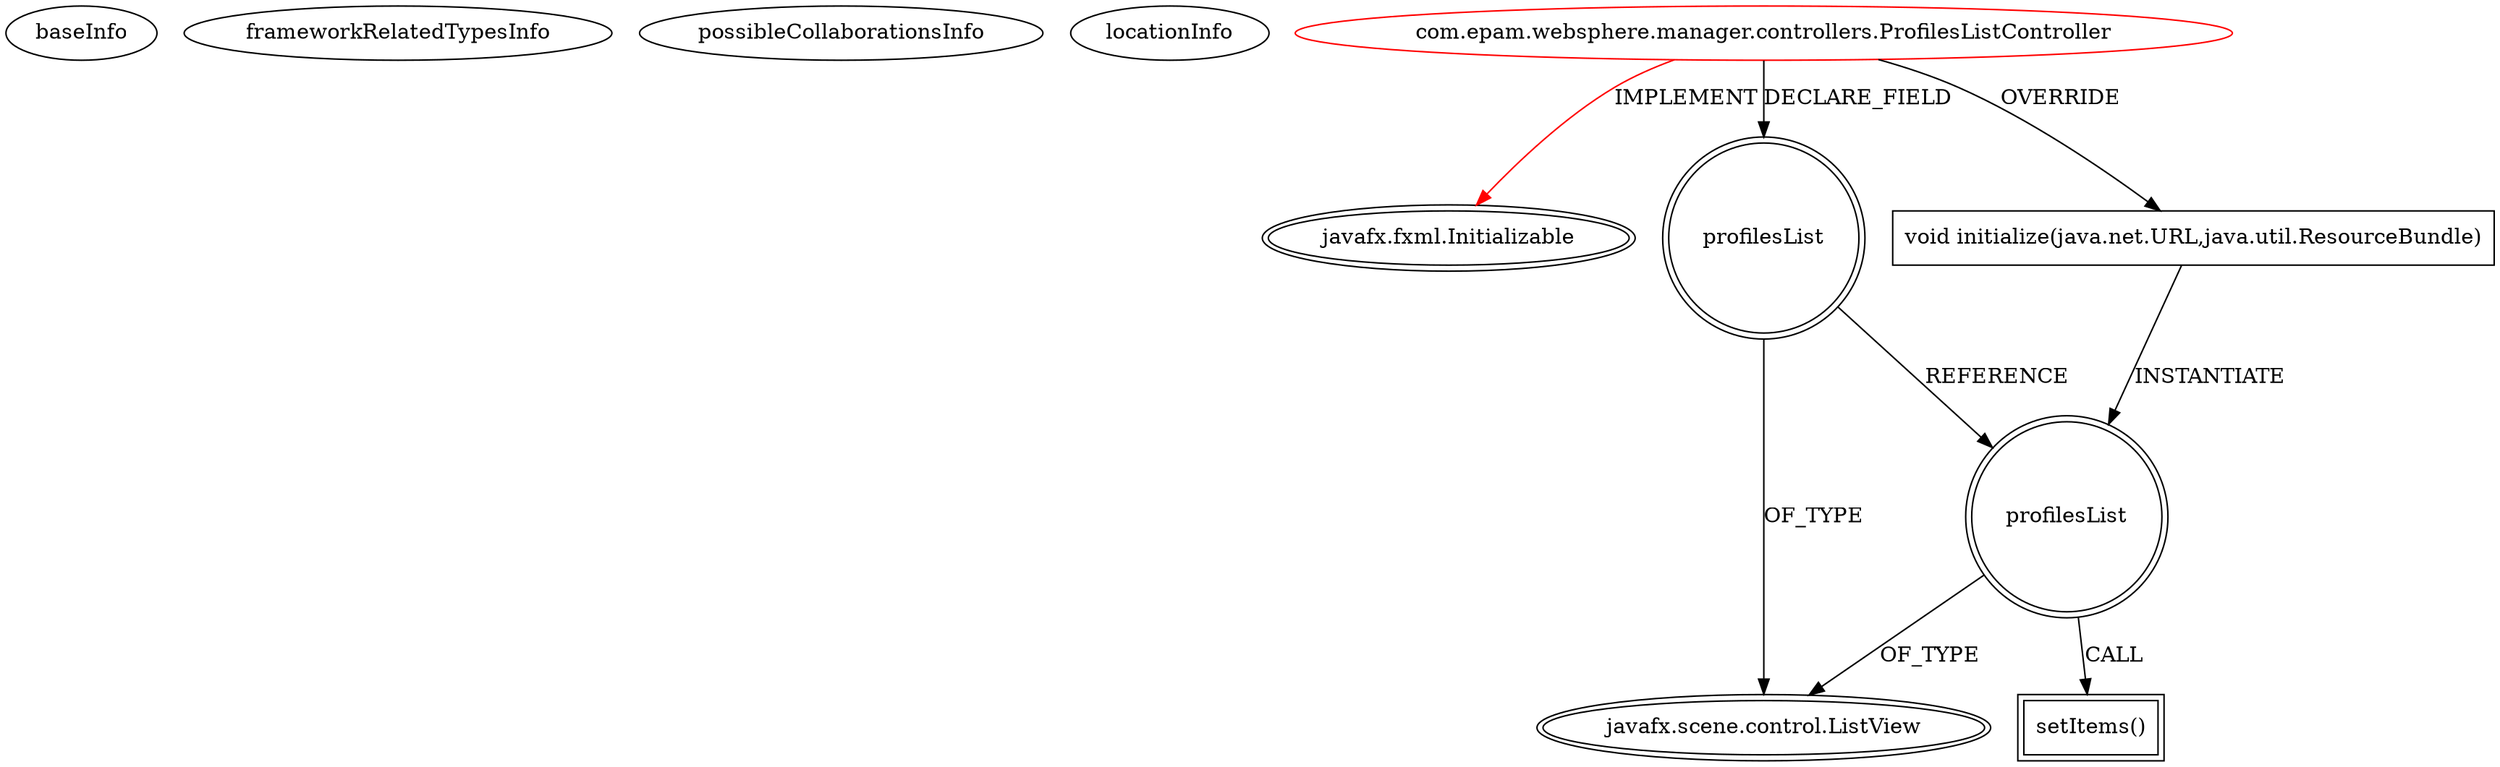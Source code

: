 digraph {
baseInfo[graphId=1984,category="extension_graph",isAnonymous=false,possibleRelation=false]
frameworkRelatedTypesInfo[0="javafx.fxml.Initializable"]
possibleCollaborationsInfo[]
locationInfo[projectName="azumarill-WebsphereManager",filePath="/azumarill-WebsphereManager/WebsphereManager-master/src/com/epam/websphere/manager/controllers/ProfilesListController.java",contextSignature="ProfilesListController",graphId="1984"]
0[label="com.epam.websphere.manager.controllers.ProfilesListController",vertexType="ROOT_CLIENT_CLASS_DECLARATION",isFrameworkType=false,color=red]
1[label="javafx.fxml.Initializable",vertexType="FRAMEWORK_INTERFACE_TYPE",isFrameworkType=true,peripheries=2]
2[label="profilesList",vertexType="FIELD_DECLARATION",isFrameworkType=true,peripheries=2,shape=circle]
3[label="javafx.scene.control.ListView",vertexType="FRAMEWORK_CLASS_TYPE",isFrameworkType=true,peripheries=2]
4[label="void initialize(java.net.URL,java.util.ResourceBundle)",vertexType="OVERRIDING_METHOD_DECLARATION",isFrameworkType=false,shape=box]
5[label="profilesList",vertexType="VARIABLE_EXPRESION",isFrameworkType=true,peripheries=2,shape=circle]
6[label="setItems()",vertexType="INSIDE_CALL",isFrameworkType=true,peripheries=2,shape=box]
0->1[label="IMPLEMENT",color=red]
0->2[label="DECLARE_FIELD"]
2->3[label="OF_TYPE"]
0->4[label="OVERRIDE"]
4->5[label="INSTANTIATE"]
2->5[label="REFERENCE"]
5->3[label="OF_TYPE"]
5->6[label="CALL"]
}
